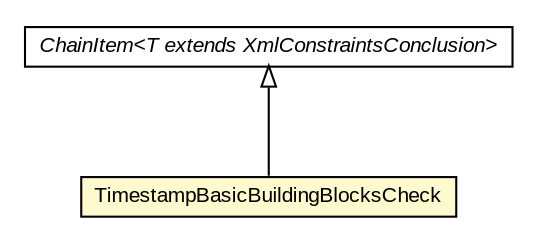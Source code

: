 #!/usr/local/bin/dot
#
# Class diagram 
# Generated by UMLGraph version R5_6-24-gf6e263 (http://www.umlgraph.org/)
#

digraph G {
	edge [fontname="arial",fontsize=10,labelfontname="arial",labelfontsize=10];
	node [fontname="arial",fontsize=10,shape=plaintext];
	nodesep=0.25;
	ranksep=0.5;
	// eu.europa.esig.dss.validation.process.ChainItem<T extends eu.europa.esig.dss.jaxb.detailedreport.XmlConstraintsConclusion>
	c716808 [label=<<table title="eu.europa.esig.dss.validation.process.ChainItem" border="0" cellborder="1" cellspacing="0" cellpadding="2" port="p" href="../../ChainItem.html">
		<tr><td><table border="0" cellspacing="0" cellpadding="1">
<tr><td align="center" balign="center"><font face="arial italic"> ChainItem&lt;T extends XmlConstraintsConclusion&gt; </font></td></tr>
		</table></td></tr>
		</table>>, URL="../../ChainItem.html", fontname="arial", fontcolor="black", fontsize=10.0];
	// eu.europa.esig.dss.validation.process.vpftsp.checks.TimestampBasicBuildingBlocksCheck
	c716979 [label=<<table title="eu.europa.esig.dss.validation.process.vpftsp.checks.TimestampBasicBuildingBlocksCheck" border="0" cellborder="1" cellspacing="0" cellpadding="2" port="p" bgcolor="lemonChiffon" href="./TimestampBasicBuildingBlocksCheck.html">
		<tr><td><table border="0" cellspacing="0" cellpadding="1">
<tr><td align="center" balign="center"> TimestampBasicBuildingBlocksCheck </td></tr>
		</table></td></tr>
		</table>>, URL="./TimestampBasicBuildingBlocksCheck.html", fontname="arial", fontcolor="black", fontsize=10.0];
	//eu.europa.esig.dss.validation.process.vpftsp.checks.TimestampBasicBuildingBlocksCheck extends eu.europa.esig.dss.validation.process.ChainItem<eu.europa.esig.dss.jaxb.detailedreport.XmlValidationProcessTimestamps>
	c716808:p -> c716979:p [dir=back,arrowtail=empty];
}

